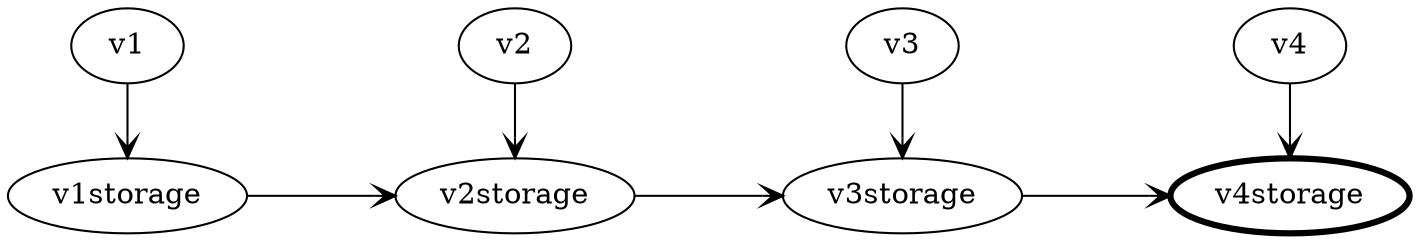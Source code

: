 graph G {
    nodesep="1"

    subgraph apiVersions {
        rank=same;
        label="API Versions";
        labelloc=t

        node [shape=ellipse, group=api];
        v1;
        v2;
        v3;
        v4;
    }


    subgraph storageVersions {
        rank=same;

        node [shape=ellipse, rankType=min, group=storage];
        v1storage;
        v2storage;
        v3storage;

        node [shape=ellipse, penwidth=3];
        v4storage;
    }

    edge [arrowhead=vee, dir=forward];
    v1 -- v1storage;
    v2 -- v2storage;
    v3 -- v3storage;
    v4 -- v4storage

    edge [arrowhead=vee, dir=forward];
    v1storage -- v2storage;
    v2storage -- v3storage;
    v3storage -- v4storage;
}
